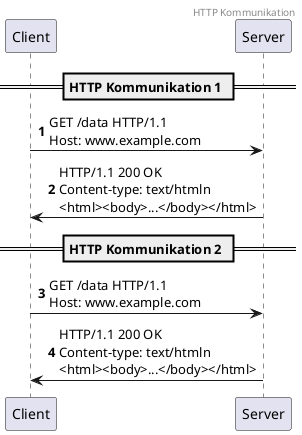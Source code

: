 @startuml HTTP Kommunikation

header HTTP Kommunikation

== HTTP Kommunikation 1 ==

autonumber 1
Client -> Server : GET /data HTTP/1.1\nHost: www.example.com

Server -> Client : HTTP/1.1 200 OK\nContent-type: text/htmln\n<html><body>...</body></html>


== HTTP Kommunikation 2 ==

Client -> Server : GET /data HTTP/1.1\nHost: www.example.com

Server -> Client : HTTP/1.1 200 OK\nContent-type: text/htmln\n<html><body>...</body></html>

@enduml